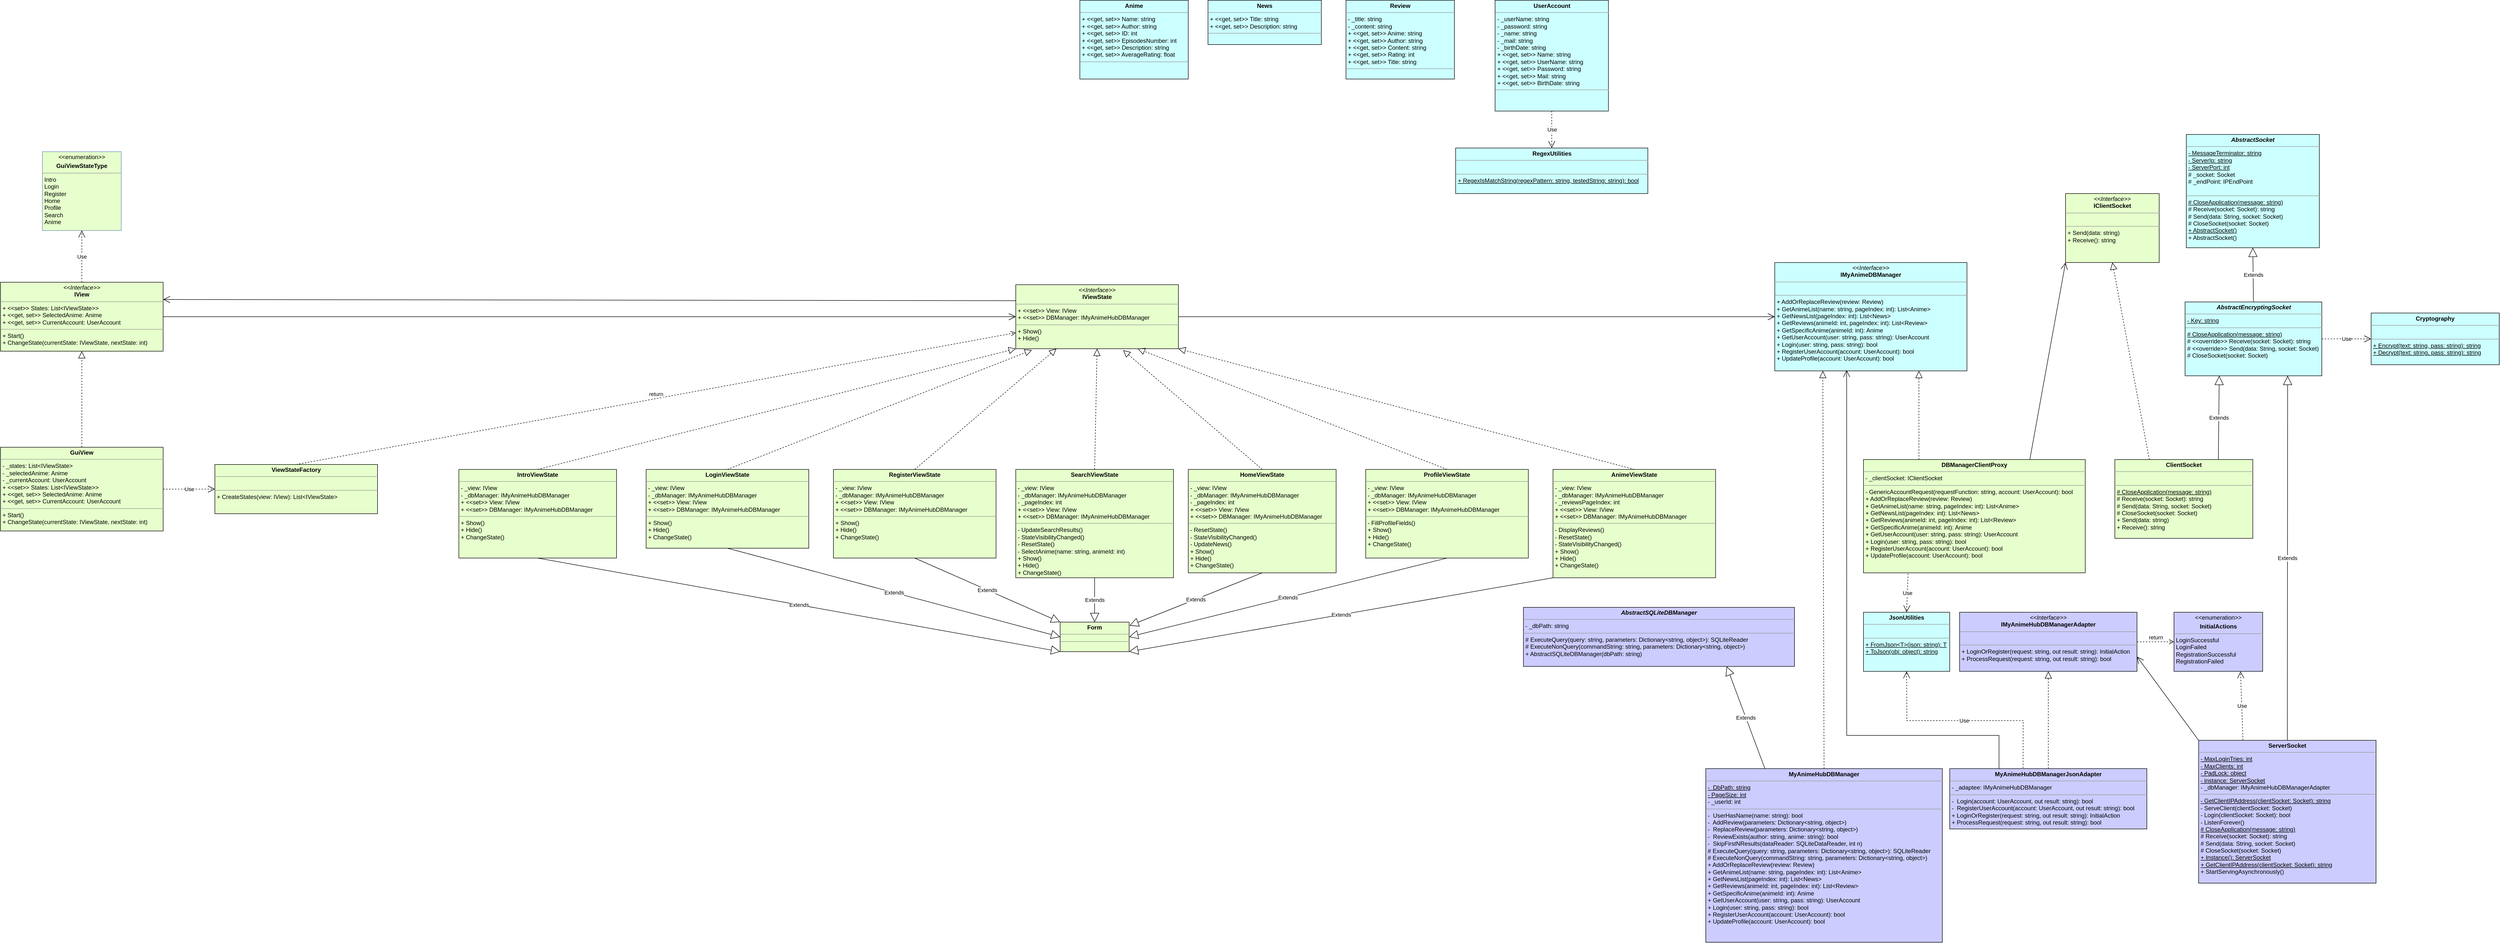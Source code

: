 <mxfile version="17.4.2" type="device"><diagram id="0KtOzIAcRIvliJiQX2CH" name="Page-1"><mxGraphModel dx="-211" dy="1018" grid="1" gridSize="10" guides="1" tooltips="1" connect="1" arrows="1" fold="1" page="0" pageScale="1" pageWidth="850" pageHeight="1100" math="0" shadow="0"><root><mxCell id="0"/><mxCell id="1" parent="0"/><mxCell id="yW5rrzh40Hbq1VU-W6Wi-1" value="&lt;p style=&quot;margin: 0px ; margin-top: 4px ; text-align: center&quot;&gt;&lt;b&gt;&lt;i&gt;AbstractSocket&lt;/i&gt;&lt;/b&gt;&lt;/p&gt;&lt;hr size=&quot;1&quot;&gt;&lt;p style=&quot;margin: 0px ; margin-left: 4px&quot;&gt;&lt;u&gt;- MessageTerminator: string&lt;/u&gt;&lt;/p&gt;&lt;p style=&quot;margin: 0px ; margin-left: 4px&quot;&gt;&lt;u&gt;- ServerIp: string&lt;/u&gt;&lt;/p&gt;&lt;p style=&quot;margin: 0px ; margin-left: 4px&quot;&gt;&lt;u&gt;- ServerPort: int&lt;/u&gt;&lt;/p&gt;&lt;p style=&quot;margin: 0px ; margin-left: 4px&quot;&gt;# _socket: Socket&lt;/p&gt;&lt;p style=&quot;margin: 0px ; margin-left: 4px&quot;&gt;# _endPoint: IPEndPoint&lt;/p&gt;&lt;p style=&quot;margin: 0px ; margin-left: 4px&quot;&gt;&lt;br&gt;&lt;/p&gt;&lt;hr size=&quot;1&quot;&gt;&lt;p style=&quot;margin: 0px ; margin-left: 4px&quot;&gt;&lt;u&gt;# CloseApplication(message: string)&lt;/u&gt;&lt;br&gt;&lt;/p&gt;&lt;p style=&quot;margin: 0px ; margin-left: 4px&quot;&gt;# Receive(socket: Socket): string&lt;/p&gt;&lt;p style=&quot;margin: 0px ; margin-left: 4px&quot;&gt;# Send(data: String, socket: Socket)&lt;/p&gt;&lt;p style=&quot;margin: 0px ; margin-left: 4px&quot;&gt;# CloseSocket(socket: Socket)&lt;/p&gt;&lt;p style=&quot;margin: 0px ; margin-left: 4px&quot;&gt;&lt;u&gt;+ AbstractSocket()&lt;/u&gt;&lt;u&gt;&lt;br&gt;&lt;/u&gt;&lt;/p&gt;&lt;p style=&quot;margin: 0px ; margin-left: 4px&quot;&gt;+ AbstractSocket()&lt;/p&gt;&lt;p style=&quot;margin: 0px ; margin-left: 4px&quot;&gt;&lt;br&gt;&lt;/p&gt;&lt;p style=&quot;margin: 0px ; margin-left: 4px&quot;&gt;&lt;u&gt;&lt;br&gt;&lt;/u&gt;&lt;/p&gt;" style="verticalAlign=top;align=left;overflow=fill;fontSize=12;fontFamily=Helvetica;html=1;fillColor=#CCFFFF;" parent="1" vertex="1"><mxGeometry x="5715" y="-40" width="270" height="230" as="geometry"/></mxCell><mxCell id="yW5rrzh40Hbq1VU-W6Wi-2" value="&lt;p style=&quot;margin: 0px ; margin-top: 4px ; text-align: center&quot;&gt;&lt;b&gt;ClientSocket&lt;/b&gt;&lt;/p&gt;&lt;hr size=&quot;1&quot;&gt;&lt;p style=&quot;margin: 0px ; margin-left: 4px&quot;&gt;&lt;br&gt;&lt;/p&gt;&lt;hr size=&quot;1&quot;&gt;&lt;p style=&quot;margin: 0px 0px 0px 4px&quot;&gt;&lt;u&gt;# CloseApplication(message: string)&lt;/u&gt;&lt;br&gt;&lt;/p&gt;&lt;p style=&quot;margin: 0px 0px 0px 4px&quot;&gt;# Receive(socket: Socket): string&lt;/p&gt;&lt;p style=&quot;margin: 0px 0px 0px 4px&quot;&gt;# Send(data: String, socket: Socket)&lt;/p&gt;&lt;p style=&quot;margin: 0px 0px 0px 4px&quot;&gt;# CloseSocket(socket: Socket)&lt;/p&gt;&lt;p style=&quot;margin: 0px ; margin-left: 4px&quot;&gt;&lt;span&gt;+ Send(data: string)&lt;/span&gt;&lt;br&gt;&lt;/p&gt;&lt;p style=&quot;margin: 0px ; margin-left: 4px&quot;&gt;+ Receive(): string&lt;/p&gt;" style="verticalAlign=top;align=left;overflow=fill;fontSize=12;fontFamily=Helvetica;html=1;fillColor=#E6FFCC;" parent="1" vertex="1"><mxGeometry x="5570" y="620" width="280" height="160" as="geometry"/></mxCell><mxCell id="yW5rrzh40Hbq1VU-W6Wi-3" value="Extends" style="endArrow=block;endSize=16;endFill=0;html=1;rounded=0;exitX=0.75;exitY=0;exitDx=0;exitDy=0;entryX=0.25;entryY=1;entryDx=0;entryDy=0;" parent="1" source="yW5rrzh40Hbq1VU-W6Wi-2" target="yW5rrzh40Hbq1VU-W6Wi-44" edge="1"><mxGeometry width="160" relative="1" as="geometry"><mxPoint x="5120" y="280" as="sourcePoint"/><mxPoint x="5100" y="660" as="targetPoint"/></mxGeometry></mxCell><mxCell id="yW5rrzh40Hbq1VU-W6Wi-4" value="&lt;p style=&quot;margin: 0px ; margin-top: 4px ; text-align: center&quot;&gt;&lt;i&gt;&amp;lt;&amp;lt;Interface&amp;gt;&amp;gt;&lt;/i&gt;&lt;br&gt;&lt;b&gt;IClientSocket&lt;/b&gt;&lt;/p&gt;&lt;hr size=&quot;1&quot;&gt;&lt;p style=&quot;margin: 0px ; margin-left: 4px&quot;&gt;&lt;br&gt;&lt;/p&gt;&lt;hr size=&quot;1&quot;&gt;&lt;p style=&quot;margin: 0px 0px 0px 4px&quot;&gt;+ Send(data: string)&lt;/p&gt;&lt;p style=&quot;margin: 0px 0px 0px 4px&quot;&gt;+ Receive(): string&lt;/p&gt;" style="verticalAlign=top;align=left;overflow=fill;fontSize=12;fontFamily=Helvetica;html=1;fillColor=#E6FFCC;" parent="1" vertex="1"><mxGeometry x="5470" y="80" width="190" height="140" as="geometry"/></mxCell><mxCell id="yW5rrzh40Hbq1VU-W6Wi-5" value="" style="endArrow=block;dashed=1;endFill=0;endSize=12;html=1;rounded=0;entryX=0.5;entryY=1;entryDx=0;entryDy=0;exitX=0.25;exitY=0;exitDx=0;exitDy=0;" parent="1" source="yW5rrzh40Hbq1VU-W6Wi-2" target="yW5rrzh40Hbq1VU-W6Wi-4" edge="1"><mxGeometry width="160" relative="1" as="geometry"><mxPoint x="5120" y="280" as="sourcePoint"/><mxPoint x="5280" y="280" as="targetPoint"/></mxGeometry></mxCell><mxCell id="yW5rrzh40Hbq1VU-W6Wi-7" value="&lt;p style=&quot;margin: 0px ; margin-top: 4px ; text-align: center&quot;&gt;&lt;i&gt;&amp;lt;&amp;lt;Interface&amp;gt;&amp;gt;&lt;/i&gt;&lt;br&gt;&lt;b&gt;IView&lt;/b&gt;&lt;/p&gt;&lt;hr size=&quot;1&quot;&gt;&lt;p style=&quot;margin: 0px ; margin-left: 4px&quot;&gt;+ &amp;lt;&amp;lt;set&amp;gt;&amp;gt; States: List&amp;lt;IViewState&amp;gt;&amp;gt;&lt;/p&gt;&lt;p style=&quot;margin: 0px ; margin-left: 4px&quot;&gt;+ &amp;lt;&amp;lt;get, set&amp;gt;&amp;gt; SelectedAnime: Anime&lt;/p&gt;&lt;p style=&quot;margin: 0px ; margin-left: 4px&quot;&gt;+ &amp;lt;&amp;lt;get, set&amp;gt;&amp;gt; CurrentAccount: UserAccount&lt;/p&gt;&lt;hr size=&quot;1&quot;&gt;&lt;p style=&quot;margin: 0px 0px 0px 4px&quot;&gt;+ Start()&lt;br&gt;&lt;/p&gt;&lt;p style=&quot;margin: 0px 0px 0px 4px&quot;&gt;+ ChangeState(currentState: IViewState, nextState: int)&lt;/p&gt;" style="verticalAlign=top;align=left;overflow=fill;fontSize=12;fontFamily=Helvetica;html=1;fillColor=#E6FFCC;" parent="1" vertex="1"><mxGeometry x="1280" y="260" width="330" height="140" as="geometry"/></mxCell><mxCell id="yW5rrzh40Hbq1VU-W6Wi-9" value="&lt;p style=&quot;margin: 0px ; margin-top: 4px ; text-align: center&quot;&gt;&lt;i&gt;&amp;lt;&amp;lt;Interface&amp;gt;&amp;gt;&lt;/i&gt;&lt;br&gt;&lt;b&gt;IViewState&lt;/b&gt;&lt;/p&gt;&lt;hr size=&quot;1&quot;&gt;&lt;p style=&quot;margin: 0px ; margin-left: 4px&quot;&gt;+ &amp;lt;&amp;lt;set&amp;gt;&amp;gt; View: IView&lt;/p&gt;&lt;p style=&quot;margin: 0px ; margin-left: 4px&quot;&gt;+ &amp;lt;&amp;lt;set&amp;gt;&amp;gt; DBManager: IMyAnimeHubDBManager&lt;/p&gt;&lt;hr size=&quot;1&quot;&gt;&lt;p style=&quot;margin: 0px 0px 0px 4px&quot;&gt;+ Show()&lt;/p&gt;&lt;p style=&quot;margin: 0px 0px 0px 4px&quot;&gt;+ Hide()&lt;/p&gt;" style="verticalAlign=top;align=left;overflow=fill;fontSize=12;fontFamily=Helvetica;html=1;fillColor=#E6FFCC;" parent="1" vertex="1"><mxGeometry x="3340" y="265" width="330" height="130" as="geometry"/></mxCell><mxCell id="yW5rrzh40Hbq1VU-W6Wi-10" value="&lt;p style=&quot;margin: 0px ; margin-top: 4px ; text-align: center&quot;&gt;&lt;b&gt;GuiView&lt;/b&gt;&lt;/p&gt;&lt;hr size=&quot;1&quot;&gt;&lt;p style=&quot;margin: 0px ; margin-left: 4px&quot;&gt;- _states: List&amp;lt;IViewState&amp;gt;&lt;/p&gt;&lt;p style=&quot;margin: 0px ; margin-left: 4px&quot;&gt;- _selectedAnime: Anime&lt;/p&gt;&lt;p style=&quot;margin: 0px ; margin-left: 4px&quot;&gt;- _currentAccount: UserAccount&lt;/p&gt;&lt;p style=&quot;margin: 0px 0px 0px 4px&quot;&gt;+ &amp;lt;&amp;lt;set&amp;gt;&amp;gt; States: List&amp;lt;IViewState&amp;gt;&amp;gt;&lt;/p&gt;&lt;p style=&quot;margin: 0px 0px 0px 4px&quot;&gt;+ &amp;lt;&amp;lt;get, set&amp;gt;&amp;gt; SelectedAnime: Anime&lt;/p&gt;&lt;p style=&quot;margin: 0px 0px 0px 4px&quot;&gt;+ &amp;lt;&amp;lt;get, set&amp;gt;&amp;gt; CurrentAccount: UserAccount&lt;/p&gt;&lt;hr size=&quot;1&quot;&gt;&lt;p style=&quot;margin: 0px ; margin-left: 4px&quot;&gt;+ Start()&lt;/p&gt;&lt;p style=&quot;margin: 0px ; margin-left: 4px&quot;&gt;+ ChangeState(currentState: IViewState, nextState: int)&lt;br&gt;&lt;/p&gt;&lt;p style=&quot;margin: 0px ; margin-left: 4px&quot;&gt;&lt;br&gt;&lt;/p&gt;" style="verticalAlign=top;align=left;overflow=fill;fontSize=12;fontFamily=Helvetica;html=1;strokeColor=default;fillColor=#E6FFCC;" parent="1" vertex="1"><mxGeometry x="1280" y="595" width="330" height="170" as="geometry"/></mxCell><mxCell id="yW5rrzh40Hbq1VU-W6Wi-12" value="" style="endArrow=open;endFill=1;endSize=12;html=1;rounded=0;entryX=0;entryY=0.5;entryDx=0;entryDy=0;exitX=1;exitY=0.5;exitDx=0;exitDy=0;" parent="1" source="yW5rrzh40Hbq1VU-W6Wi-7" target="yW5rrzh40Hbq1VU-W6Wi-9" edge="1"><mxGeometry width="160" relative="1" as="geometry"><mxPoint x="1450" y="540" as="sourcePoint"/><mxPoint x="1610" y="540" as="targetPoint"/></mxGeometry></mxCell><mxCell id="yW5rrzh40Hbq1VU-W6Wi-14" value="" style="endArrow=block;dashed=1;endFill=0;endSize=12;html=1;rounded=0;entryX=0.5;entryY=1;entryDx=0;entryDy=0;exitX=0.5;exitY=0;exitDx=0;exitDy=0;" parent="1" source="yW5rrzh40Hbq1VU-W6Wi-10" target="yW5rrzh40Hbq1VU-W6Wi-7" edge="1"><mxGeometry width="160" relative="1" as="geometry"><mxPoint x="1450" y="540" as="sourcePoint"/><mxPoint x="1610" y="540" as="targetPoint"/></mxGeometry></mxCell><mxCell id="yW5rrzh40Hbq1VU-W6Wi-15" value="&lt;p style=&quot;margin: 0px ; margin-top: 4px ; text-align: center&quot;&gt;&lt;b&gt;ViewStateFactory&lt;/b&gt;&lt;/p&gt;&lt;hr size=&quot;1&quot;&gt;&lt;p style=&quot;margin: 0px ; margin-left: 4px&quot;&gt;&lt;br&gt;&lt;/p&gt;&lt;hr size=&quot;1&quot;&gt;&lt;p style=&quot;margin: 0px ; margin-left: 4px&quot;&gt;+ CreateStates(view: IView): List&amp;lt;IViewState&amp;gt;&lt;/p&gt;&lt;p style=&quot;margin: 0px ; margin-left: 4px&quot;&gt;&lt;br&gt;&lt;/p&gt;" style="verticalAlign=top;align=left;overflow=fill;fontSize=12;fontFamily=Helvetica;html=1;strokeColor=default;fillColor=#E6FFCC;" parent="1" vertex="1"><mxGeometry x="1715" y="630" width="330" height="100" as="geometry"/></mxCell><mxCell id="yW5rrzh40Hbq1VU-W6Wi-16" value="Use" style="endArrow=open;endSize=12;dashed=1;html=1;rounded=0;exitX=1;exitY=0.5;exitDx=0;exitDy=0;entryX=0;entryY=0.5;entryDx=0;entryDy=0;strokeColor=default;" parent="1" source="yW5rrzh40Hbq1VU-W6Wi-10" target="yW5rrzh40Hbq1VU-W6Wi-15" edge="1"><mxGeometry width="160" relative="1" as="geometry"><mxPoint x="1810" y="540" as="sourcePoint"/><mxPoint x="1970" y="540" as="targetPoint"/></mxGeometry></mxCell><mxCell id="yW5rrzh40Hbq1VU-W6Wi-17" value="return" style="html=1;verticalAlign=bottom;endArrow=open;dashed=1;endSize=8;entryX=0;entryY=0.75;entryDx=0;entryDy=0;exitX=0.5;exitY=0;exitDx=0;exitDy=0;rounded=0;" parent="1" source="yW5rrzh40Hbq1VU-W6Wi-15" target="yW5rrzh40Hbq1VU-W6Wi-9" edge="1"><mxGeometry relative="1" as="geometry"><mxPoint x="1930" y="540" as="sourcePoint"/><mxPoint x="1850" y="540" as="targetPoint"/></mxGeometry></mxCell><mxCell id="yW5rrzh40Hbq1VU-W6Wi-18" value="" style="endArrow=open;endFill=1;endSize=12;html=1;rounded=0;entryX=1;entryY=0.25;entryDx=0;entryDy=0;exitX=0;exitY=0.25;exitDx=0;exitDy=0;" parent="1" source="yW5rrzh40Hbq1VU-W6Wi-9" target="yW5rrzh40Hbq1VU-W6Wi-7" edge="1"><mxGeometry width="160" relative="1" as="geometry"><mxPoint x="1810" y="540" as="sourcePoint"/><mxPoint x="1970" y="540" as="targetPoint"/></mxGeometry></mxCell><mxCell id="yW5rrzh40Hbq1VU-W6Wi-19" value="&lt;p style=&quot;margin: 0px ; margin-top: 4px ; text-align: center&quot;&gt;&lt;b&gt;HomeViewState&lt;/b&gt;&lt;/p&gt;&lt;hr size=&quot;1&quot;&gt;&lt;p style=&quot;margin: 0px 0px 0px 4px&quot;&gt;- _view: IView&lt;/p&gt;&lt;p style=&quot;margin: 0px 0px 0px 4px&quot;&gt;- _dbManager: IMyAnimeHubDBManager&lt;/p&gt;&lt;p style=&quot;margin: 0px 0px 0px 4px&quot;&gt;- _pageIndex: int&lt;/p&gt;&lt;p style=&quot;margin: 0px 0px 0px 4px&quot;&gt;+ &amp;lt;&amp;lt;set&amp;gt;&amp;gt; View: IView&lt;/p&gt;&lt;p style=&quot;margin: 0px 0px 0px 4px&quot;&gt;+ &amp;lt;&amp;lt;set&amp;gt;&amp;gt; DBManager: IMyAnimeHubDBManager&lt;/p&gt;&lt;hr size=&quot;1&quot;&gt;&lt;p style=&quot;margin: 0px 0px 0px 4px&quot;&gt;- ResetState()&lt;/p&gt;&lt;p style=&quot;margin: 0px 0px 0px 4px&quot;&gt;- StateVisibilityChanged()&lt;/p&gt;&lt;p style=&quot;margin: 0px 0px 0px 4px&quot;&gt;- UpdateNews()&lt;/p&gt;&lt;p style=&quot;margin: 0px 0px 0px 4px&quot;&gt;&lt;span&gt;+ Show()&lt;/span&gt;&lt;br&gt;&lt;/p&gt;&lt;p style=&quot;margin: 0px 0px 0px 4px&quot;&gt;+ Hide()&lt;/p&gt;&lt;p style=&quot;margin: 0px 0px 0px 4px&quot;&gt;+ ChangeState()&lt;br&gt;&lt;/p&gt;&lt;p style=&quot;margin: 0px ; margin-left: 4px&quot;&gt;&lt;br&gt;&lt;/p&gt;" style="verticalAlign=top;align=left;overflow=fill;fontSize=12;fontFamily=Helvetica;html=1;strokeColor=default;fillColor=#E6FFCC;" parent="1" vertex="1"><mxGeometry x="3690" y="640" width="300" height="210" as="geometry"/></mxCell><mxCell id="yW5rrzh40Hbq1VU-W6Wi-20" value="&lt;p style=&quot;margin: 0px ; margin-top: 4px ; text-align: center&quot;&gt;&lt;b&gt;IntroViewState&lt;/b&gt;&lt;/p&gt;&lt;hr size=&quot;1&quot;&gt;&lt;p style=&quot;margin: 0px 0px 0px 4px&quot;&gt;- _view: IView&lt;/p&gt;&lt;p style=&quot;margin: 0px 0px 0px 4px&quot;&gt;- _dbManager: IMyAnimeHubDBManager&lt;/p&gt;&lt;p style=&quot;margin: 0px 0px 0px 4px&quot;&gt;+ &amp;lt;&amp;lt;set&amp;gt;&amp;gt; View: IView&lt;/p&gt;&lt;p style=&quot;margin: 0px 0px 0px 4px&quot;&gt;+ &amp;lt;&amp;lt;set&amp;gt;&amp;gt; DBManager: IMyAnimeHubDBManager&lt;/p&gt;&lt;hr size=&quot;1&quot;&gt;&lt;p style=&quot;margin: 0px 0px 0px 4px&quot;&gt;+ Show()&lt;/p&gt;&lt;p style=&quot;margin: 0px 0px 0px 4px&quot;&gt;+ Hide()&lt;/p&gt;&lt;p style=&quot;margin: 0px ; margin-left: 4px&quot;&gt;+ ChangeState()&lt;br&gt;&lt;/p&gt;" style="verticalAlign=top;align=left;overflow=fill;fontSize=12;fontFamily=Helvetica;html=1;strokeColor=default;fillColor=#E6FFCC;" parent="1" vertex="1"><mxGeometry x="2210" y="640" width="320" height="180" as="geometry"/></mxCell><mxCell id="yW5rrzh40Hbq1VU-W6Wi-21" value="&lt;p style=&quot;margin: 0px ; margin-top: 4px ; text-align: center&quot;&gt;&lt;b&gt;LoginViewState&lt;/b&gt;&lt;/p&gt;&lt;hr size=&quot;1&quot;&gt;&lt;p style=&quot;margin: 0px 0px 0px 4px&quot;&gt;- _view: IView&lt;/p&gt;&lt;p style=&quot;margin: 0px 0px 0px 4px&quot;&gt;- _dbManager: IMyAnimeHubDBManager&lt;/p&gt;&lt;p style=&quot;margin: 0px 0px 0px 4px&quot;&gt;+ &amp;lt;&amp;lt;set&amp;gt;&amp;gt; View: IView&lt;/p&gt;&lt;p style=&quot;margin: 0px 0px 0px 4px&quot;&gt;+ &amp;lt;&amp;lt;set&amp;gt;&amp;gt; DBManager: IMyAnimeHubDBManager&lt;/p&gt;&lt;hr size=&quot;1&quot;&gt;&lt;p style=&quot;margin: 0px 0px 0px 4px&quot;&gt;+ Show()&lt;/p&gt;&lt;p style=&quot;margin: 0px 0px 0px 4px&quot;&gt;+ Hide()&lt;/p&gt;&lt;p style=&quot;margin: 0px 0px 0px 4px&quot;&gt;+ ChangeState()&lt;br&gt;&lt;/p&gt;&lt;p style=&quot;margin: 0px ; margin-left: 4px&quot;&gt;&lt;br&gt;&lt;/p&gt;" style="verticalAlign=top;align=left;overflow=fill;fontSize=12;fontFamily=Helvetica;html=1;strokeColor=default;fillColor=#E6FFCC;" parent="1" vertex="1"><mxGeometry x="2590" y="640" width="330" height="160" as="geometry"/></mxCell><mxCell id="yW5rrzh40Hbq1VU-W6Wi-22" value="&lt;p style=&quot;margin: 0px ; margin-top: 4px ; text-align: center&quot;&gt;&lt;b&gt;RegisterViewState&lt;/b&gt;&lt;/p&gt;&lt;hr size=&quot;1&quot;&gt;&lt;p style=&quot;margin: 0px 0px 0px 4px&quot;&gt;- _view: IView&lt;/p&gt;&lt;p style=&quot;margin: 0px 0px 0px 4px&quot;&gt;- _dbManager: IMyAnimeHubDBManager&lt;/p&gt;&lt;p style=&quot;margin: 0px 0px 0px 4px&quot;&gt;&lt;span&gt;+ &amp;lt;&amp;lt;set&amp;gt;&amp;gt; View: IView&lt;/span&gt;&lt;br&gt;&lt;/p&gt;&lt;p style=&quot;margin: 0px 0px 0px 4px&quot;&gt;+ &amp;lt;&amp;lt;set&amp;gt;&amp;gt; DBManager: IMyAnimeHubDBManager&lt;/p&gt;&lt;hr size=&quot;1&quot;&gt;&lt;p style=&quot;margin: 0px 0px 0px 4px&quot;&gt;+ Show()&lt;/p&gt;&lt;p style=&quot;margin: 0px 0px 0px 4px&quot;&gt;+ Hide()&lt;/p&gt;&lt;p style=&quot;margin: 0px ; margin-left: 4px&quot;&gt;+ ChangeState()&lt;br&gt;&lt;/p&gt;" style="verticalAlign=top;align=left;overflow=fill;fontSize=12;fontFamily=Helvetica;html=1;strokeColor=default;fillColor=#E6FFCC;" parent="1" vertex="1"><mxGeometry x="2970" y="640" width="330" height="180" as="geometry"/></mxCell><mxCell id="yW5rrzh40Hbq1VU-W6Wi-23" value="&lt;p style=&quot;margin: 0px ; margin-top: 4px ; text-align: center&quot;&gt;&lt;b&gt;ProfileViewState&lt;/b&gt;&lt;/p&gt;&lt;hr size=&quot;1&quot;&gt;&lt;p style=&quot;margin: 0px 0px 0px 4px&quot;&gt;- _view: IView&lt;/p&gt;&lt;p style=&quot;margin: 0px 0px 0px 4px&quot;&gt;- _dbManager: IMyAnimeHubDBManager&lt;/p&gt;&lt;p style=&quot;margin: 0px 0px 0px 4px&quot;&gt;+ &amp;lt;&amp;lt;set&amp;gt;&amp;gt; View: IView&lt;/p&gt;&lt;p style=&quot;margin: 0px 0px 0px 4px&quot;&gt;+ &amp;lt;&amp;lt;set&amp;gt;&amp;gt; DBManager: IMyAnimeHubDBManager&lt;/p&gt;&lt;hr size=&quot;1&quot;&gt;&lt;p style=&quot;margin: 0px 0px 0px 4px&quot;&gt;- FillProfileFields()&lt;/p&gt;&lt;p style=&quot;margin: 0px 0px 0px 4px&quot;&gt;+ Show()&lt;/p&gt;&lt;p style=&quot;margin: 0px 0px 0px 4px&quot;&gt;+ Hide()&lt;/p&gt;&lt;p style=&quot;margin: 0px ; margin-left: 4px&quot;&gt;+ ChangeState()&lt;br&gt;&lt;/p&gt;" style="verticalAlign=top;align=left;overflow=fill;fontSize=12;fontFamily=Helvetica;html=1;strokeColor=default;fillColor=#E6FFCC;" parent="1" vertex="1"><mxGeometry x="4050" y="640" width="330" height="180" as="geometry"/></mxCell><mxCell id="yW5rrzh40Hbq1VU-W6Wi-27" value="" style="endArrow=block;dashed=1;endFill=0;endSize=12;html=1;rounded=0;entryX=0.25;entryY=1;entryDx=0;entryDy=0;exitX=0.5;exitY=0;exitDx=0;exitDy=0;" parent="1" source="yW5rrzh40Hbq1VU-W6Wi-22" target="yW5rrzh40Hbq1VU-W6Wi-9" edge="1"><mxGeometry width="160" relative="1" as="geometry"><mxPoint x="2810" y="530" as="sourcePoint"/><mxPoint x="2970" y="530" as="targetPoint"/></mxGeometry></mxCell><mxCell id="yW5rrzh40Hbq1VU-W6Wi-31" value="" style="endArrow=block;dashed=1;endFill=0;endSize=12;html=1;rounded=0;entryX=0;entryY=1;entryDx=0;entryDy=0;exitX=0.5;exitY=0;exitDx=0;exitDy=0;" parent="1" source="yW5rrzh40Hbq1VU-W6Wi-20" target="yW5rrzh40Hbq1VU-W6Wi-9" edge="1"><mxGeometry width="160" relative="1" as="geometry"><mxPoint x="2710" y="510" as="sourcePoint"/><mxPoint x="2870" y="510" as="targetPoint"/></mxGeometry></mxCell><mxCell id="yW5rrzh40Hbq1VU-W6Wi-32" value="" style="endArrow=block;dashed=1;endFill=0;endSize=12;html=1;rounded=0;exitX=0.5;exitY=0;exitDx=0;exitDy=0;entryX=0.099;entryY=1.021;entryDx=0;entryDy=0;entryPerimeter=0;sketch=0;" parent="1" source="yW5rrzh40Hbq1VU-W6Wi-21" target="yW5rrzh40Hbq1VU-W6Wi-9" edge="1"><mxGeometry width="160" relative="1" as="geometry"><mxPoint x="2710" y="510" as="sourcePoint"/><mxPoint x="3040" y="540" as="targetPoint"/></mxGeometry></mxCell><mxCell id="yW5rrzh40Hbq1VU-W6Wi-33" value="" style="endArrow=block;dashed=1;endFill=0;endSize=12;html=1;rounded=0;exitX=0.5;exitY=0;exitDx=0;exitDy=0;entryX=0.66;entryY=1.022;entryDx=0;entryDy=0;entryPerimeter=0;" parent="1" source="yW5rrzh40Hbq1VU-W6Wi-19" target="yW5rrzh40Hbq1VU-W6Wi-9" edge="1"><mxGeometry width="160" relative="1" as="geometry"><mxPoint x="3240" y="470" as="sourcePoint"/><mxPoint x="3720" y="440" as="targetPoint"/></mxGeometry></mxCell><mxCell id="yW5rrzh40Hbq1VU-W6Wi-34" value="" style="endArrow=block;dashed=1;endFill=0;endSize=12;html=1;rounded=0;exitX=0.5;exitY=0;exitDx=0;exitDy=0;entryX=0.75;entryY=1;entryDx=0;entryDy=0;" parent="1" source="yW5rrzh40Hbq1VU-W6Wi-23" target="yW5rrzh40Hbq1VU-W6Wi-9" edge="1"><mxGeometry width="160" relative="1" as="geometry"><mxPoint x="3885" y="570" as="sourcePoint"/><mxPoint x="3890" y="420" as="targetPoint"/></mxGeometry></mxCell><mxCell id="yW5rrzh40Hbq1VU-W6Wi-35" value="&lt;p style=&quot;margin: 0px ; margin-top: 4px ; text-align: center&quot;&gt;&lt;b&gt;SearchViewState&lt;/b&gt;&lt;/p&gt;&lt;hr size=&quot;1&quot;&gt;&lt;p style=&quot;margin: 0px 0px 0px 4px&quot;&gt;- _view: IView&lt;/p&gt;&lt;p style=&quot;margin: 0px 0px 0px 4px&quot;&gt;- _dbManager: IMyAnimeHubDBManager&lt;/p&gt;&lt;p style=&quot;margin: 0px 0px 0px 4px&quot;&gt;- _pageIndex: int&lt;/p&gt;&lt;p style=&quot;margin: 0px 0px 0px 4px&quot;&gt;+ &amp;lt;&amp;lt;set&amp;gt;&amp;gt; View: IView&lt;/p&gt;&lt;p style=&quot;margin: 0px 0px 0px 4px&quot;&gt;+ &amp;lt;&amp;lt;set&amp;gt;&amp;gt; DBManager: IMyAnimeHubDBManager&lt;/p&gt;&lt;hr size=&quot;1&quot;&gt;&lt;p style=&quot;margin: 0px 0px 0px 4px&quot;&gt;- UpdateSearchResults()&lt;/p&gt;&lt;p style=&quot;margin: 0px 0px 0px 4px&quot;&gt;- StateVisibilityChanged()&lt;/p&gt;&lt;p style=&quot;margin: 0px 0px 0px 4px&quot;&gt;- ResetState()&lt;/p&gt;&lt;p style=&quot;margin: 0px 0px 0px 4px&quot;&gt;- SelectAnime(name: string, animeId: int)&lt;/p&gt;&lt;p style=&quot;margin: 0px 0px 0px 4px&quot;&gt;+ Show()&lt;/p&gt;&lt;p style=&quot;margin: 0px 0px 0px 4px&quot;&gt;+ Hide()&lt;/p&gt;&lt;p style=&quot;margin: 0px 0px 0px 4px&quot;&gt;+ ChangeState()&lt;/p&gt;&lt;p style=&quot;margin: 0px ; margin-left: 4px&quot;&gt;&lt;br&gt;&lt;/p&gt;" style="verticalAlign=top;align=left;overflow=fill;fontSize=12;fontFamily=Helvetica;html=1;strokeColor=default;fillColor=#E6FFCC;" parent="1" vertex="1"><mxGeometry x="3340" y="640" width="320" height="220" as="geometry"/></mxCell><mxCell id="yW5rrzh40Hbq1VU-W6Wi-36" value="&lt;p style=&quot;margin: 0px ; margin-top: 4px ; text-align: center&quot;&gt;&lt;b&gt;AnimeViewState&lt;/b&gt;&lt;/p&gt;&lt;hr size=&quot;1&quot;&gt;&lt;p style=&quot;margin: 0px ; margin-left: 4px&quot;&gt;- _view: IView&lt;/p&gt;&lt;p style=&quot;margin: 0px ; margin-left: 4px&quot;&gt;- _dbManager: IMyAnimeHubDBManager&lt;/p&gt;&lt;p style=&quot;margin: 0px ; margin-left: 4px&quot;&gt;- _reviewsPageIndex: int&lt;/p&gt;&lt;p style=&quot;margin: 0px 0px 0px 4px&quot;&gt;+ &amp;lt;&amp;lt;set&amp;gt;&amp;gt; View: IView&lt;/p&gt;&lt;p style=&quot;margin: 0px 0px 0px 4px&quot;&gt;+ &amp;lt;&amp;lt;set&amp;gt;&amp;gt; DBManager: IMyAnimeHubDBManager&lt;/p&gt;&lt;hr size=&quot;1&quot;&gt;&lt;p style=&quot;margin: 0px 0px 0px 4px&quot;&gt;- DisplayReviews()&lt;/p&gt;&lt;p style=&quot;margin: 0px 0px 0px 4px&quot;&gt;- ResetState()&lt;/p&gt;&lt;p style=&quot;margin: 0px 0px 0px 4px&quot;&gt;- StateVisibilityChanged()&lt;/p&gt;&lt;p style=&quot;margin: 0px 0px 0px 4px&quot;&gt;&lt;span&gt;+ Show()&lt;/span&gt;&lt;br&gt;&lt;/p&gt;&lt;p style=&quot;margin: 0px 0px 0px 4px&quot;&gt;+ Hide()&lt;/p&gt;&lt;p style=&quot;margin: 0px ; margin-left: 4px&quot;&gt;+ ChangeState()&lt;br&gt;&lt;/p&gt;" style="verticalAlign=top;align=left;overflow=fill;fontSize=12;fontFamily=Helvetica;html=1;strokeColor=default;fillColor=#E6FFCC;" parent="1" vertex="1"><mxGeometry x="4430" y="640" width="330" height="220" as="geometry"/></mxCell><mxCell id="yW5rrzh40Hbq1VU-W6Wi-37" value="" style="endArrow=block;dashed=1;endFill=0;endSize=12;html=1;rounded=0;entryX=0.5;entryY=1;entryDx=0;entryDy=0;exitX=0.5;exitY=0;exitDx=0;exitDy=0;" parent="1" source="yW5rrzh40Hbq1VU-W6Wi-35" target="yW5rrzh40Hbq1VU-W6Wi-9" edge="1"><mxGeometry width="160" relative="1" as="geometry"><mxPoint x="3895" y="650" as="sourcePoint"/><mxPoint x="3810" y="400" as="targetPoint"/></mxGeometry></mxCell><mxCell id="yW5rrzh40Hbq1VU-W6Wi-38" value="" style="endArrow=block;dashed=1;endFill=0;endSize=12;html=1;rounded=0;entryX=1;entryY=1;entryDx=0;entryDy=0;exitX=0.5;exitY=0;exitDx=0;exitDy=0;" parent="1" source="yW5rrzh40Hbq1VU-W6Wi-36" target="yW5rrzh40Hbq1VU-W6Wi-9" edge="1"><mxGeometry width="160" relative="1" as="geometry"><mxPoint x="4255" y="650" as="sourcePoint"/><mxPoint x="3841.64" y="399.16" as="targetPoint"/></mxGeometry></mxCell><mxCell id="yW5rrzh40Hbq1VU-W6Wi-39" value="&lt;p style=&quot;margin: 0px ; margin-top: 4px ; text-align: center&quot;&gt;&lt;i&gt;&amp;lt;&amp;lt;Interface&amp;gt;&amp;gt;&lt;/i&gt;&lt;br&gt;&lt;b&gt;IMyAnimeDBManager&lt;/b&gt;&lt;/p&gt;&lt;hr size=&quot;1&quot;&gt;&lt;p style=&quot;margin: 0px ; margin-left: 4px&quot;&gt;&lt;br&gt;&lt;/p&gt;&lt;hr size=&quot;1&quot;&gt;&lt;p style=&quot;margin: 0px 0px 0px 4px&quot;&gt;+ AddOrReplaceReview(review: Review)&lt;/p&gt;&lt;p style=&quot;margin: 0px 0px 0px 4px&quot;&gt;+ GetAnimeList(name: string, pageIndex: int): List&amp;lt;Anime&amp;gt;&lt;br&gt;&lt;/p&gt;&lt;p style=&quot;margin: 0px 0px 0px 4px&quot;&gt;+ GetNewsList(pageIndex: int): List&amp;lt;News&amp;gt;&lt;br&gt;&lt;/p&gt;&lt;p style=&quot;margin: 0px 0px 0px 4px&quot;&gt;+ GetReviews(animeId: int, pageIndex: int): List&amp;lt;Review&amp;gt;&lt;/p&gt;&lt;p style=&quot;margin: 0px 0px 0px 4px&quot;&gt;+ GetSpecificAnime(animeId: int): Anime&lt;/p&gt;&lt;p style=&quot;margin: 0px 0px 0px 4px&quot;&gt;+ GetUserAccount(user: string, pass: string): UserAccount&lt;/p&gt;&lt;p style=&quot;margin: 0px 0px 0px 4px&quot;&gt;+ Login(user: string, pass: string): bool&lt;br&gt;&lt;/p&gt;&lt;p style=&quot;margin: 0px 0px 0px 4px&quot;&gt;+ RegisterUserAccount(account: UserAccount): bool&lt;/p&gt;&lt;p style=&quot;margin: 0px 0px 0px 4px&quot;&gt;+ UpdateProfile(account: UserAccount): bool&lt;/p&gt;" style="verticalAlign=top;align=left;overflow=fill;fontSize=12;fontFamily=Helvetica;html=1;fillColor=#CCFFFF;" parent="1" vertex="1"><mxGeometry x="4880" y="220" width="390" height="220" as="geometry"/></mxCell><mxCell id="yW5rrzh40Hbq1VU-W6Wi-40" value="" style="endArrow=open;endFill=1;endSize=12;html=1;rounded=0;exitX=1;exitY=0.5;exitDx=0;exitDy=0;entryX=0;entryY=0.5;entryDx=0;entryDy=0;" parent="1" source="yW5rrzh40Hbq1VU-W6Wi-9" target="yW5rrzh40Hbq1VU-W6Wi-39" edge="1"><mxGeometry width="160" relative="1" as="geometry"><mxPoint x="4030" y="319.57" as="sourcePoint"/><mxPoint x="4190" y="319.57" as="targetPoint"/></mxGeometry></mxCell><mxCell id="yW5rrzh40Hbq1VU-W6Wi-42" value="&lt;p style=&quot;margin: 0px ; margin-top: 4px ; text-align: center&quot;&gt;&lt;b&gt;DBManagerClientProxy&lt;/b&gt;&lt;/p&gt;&lt;hr size=&quot;1&quot;&gt;&lt;p style=&quot;margin: 0px ; margin-left: 4px&quot;&gt;- _clientSocket: IClientSocket&lt;/p&gt;&lt;hr size=&quot;1&quot;&gt;&lt;p style=&quot;margin: 0px 0px 0px 4px&quot;&gt;- GenericAccountRequest(requestFunction: string, account: UserAccount): bool&lt;/p&gt;&lt;p style=&quot;margin: 0px 0px 0px 4px&quot;&gt;+ AddOrReplaceReview(review: Review)&lt;/p&gt;&lt;p style=&quot;margin: 0px 0px 0px 4px&quot;&gt;+ GetAnimeList(name: string, pageIndex: int): List&amp;lt;Anime&amp;gt;&lt;br&gt;&lt;/p&gt;&lt;p style=&quot;margin: 0px 0px 0px 4px&quot;&gt;+ GetNewsList(pageIndex: int): List&amp;lt;News&amp;gt;&lt;br&gt;&lt;/p&gt;&lt;p style=&quot;margin: 0px 0px 0px 4px&quot;&gt;+ GetReviews(animeId: int, pageIndex: int): List&amp;lt;Review&amp;gt;&lt;/p&gt;&lt;p style=&quot;margin: 0px 0px 0px 4px&quot;&gt;+ GetSpecificAnime(animeId: int): Anime&lt;/p&gt;&lt;p style=&quot;margin: 0px 0px 0px 4px&quot;&gt;+ GetUserAccount(user: string, pass: string): UserAccount&lt;/p&gt;&lt;p style=&quot;margin: 0px 0px 0px 4px&quot;&gt;+ Login(user: string, pass: string): bool&lt;br&gt;&lt;/p&gt;&lt;p style=&quot;margin: 0px 0px 0px 4px&quot;&gt;+ RegisterUserAccount(account: UserAccount): bool&lt;/p&gt;&lt;p style=&quot;margin: 0px 0px 0px 4px&quot;&gt;&lt;span&gt;+ UpdateProfile(account: UserAccount): bool&lt;/span&gt;&lt;br&gt;&lt;/p&gt;&lt;p style=&quot;margin: 0px 0px 0px 4px&quot;&gt;&lt;br&gt;&lt;/p&gt;" style="verticalAlign=top;align=left;overflow=fill;fontSize=12;fontFamily=Helvetica;html=1;fillColor=#E6FFCC;" parent="1" vertex="1"><mxGeometry x="5060" y="620" width="450" height="230" as="geometry"/></mxCell><mxCell id="yW5rrzh40Hbq1VU-W6Wi-43" value="" style="endArrow=block;dashed=1;endFill=0;endSize=12;html=1;rounded=0;entryX=0.75;entryY=1;entryDx=0;entryDy=0;exitX=0.25;exitY=0;exitDx=0;exitDy=0;" parent="1" source="yW5rrzh40Hbq1VU-W6Wi-42" target="yW5rrzh40Hbq1VU-W6Wi-39" edge="1"><mxGeometry width="160" relative="1" as="geometry"><mxPoint x="4880" y="530" as="sourcePoint"/><mxPoint x="5040" y="530" as="targetPoint"/></mxGeometry></mxCell><mxCell id="yW5rrzh40Hbq1VU-W6Wi-44" value="&lt;p style=&quot;margin: 0px ; margin-top: 4px ; text-align: center&quot;&gt;&lt;b&gt;&lt;i&gt;AbstractEncryptingSocket&lt;/i&gt;&lt;/b&gt;&lt;/p&gt;&lt;hr size=&quot;1&quot;&gt;&lt;p style=&quot;margin: 0px ; margin-left: 4px&quot;&gt;&lt;u&gt;- Key: string&lt;/u&gt;&lt;/p&gt;&lt;hr size=&quot;1&quot;&gt;&lt;p style=&quot;margin: 0px ; margin-left: 4px&quot;&gt;&lt;u&gt;# CloseApplication(message: string)&lt;/u&gt;&lt;br&gt;&lt;/p&gt;&lt;p style=&quot;margin: 0px ; margin-left: 4px&quot;&gt;# &amp;lt;&amp;lt;override&amp;gt;&amp;gt; Receive(socket: Socket): string&lt;/p&gt;&lt;p style=&quot;margin: 0px ; margin-left: 4px&quot;&gt;# &amp;lt;&amp;lt;override&amp;gt;&amp;gt; Send(data: String, socket: Socket)&lt;/p&gt;&lt;p style=&quot;margin: 0px ; margin-left: 4px&quot;&gt;# CloseSocket(socket: Socket)&lt;/p&gt;&lt;p style=&quot;margin: 0px ; margin-left: 4px&quot;&gt;&lt;br&gt;&lt;/p&gt;&lt;p style=&quot;margin: 0px ; margin-left: 4px&quot;&gt;&lt;u&gt;&lt;br&gt;&lt;/u&gt;&lt;/p&gt;" style="verticalAlign=top;align=left;overflow=fill;fontSize=12;fontFamily=Helvetica;html=1;fillColor=#CCFFFF;" parent="1" vertex="1"><mxGeometry x="5712.5" y="300" width="277.5" height="150" as="geometry"/></mxCell><mxCell id="yW5rrzh40Hbq1VU-W6Wi-45" value="Extends" style="endArrow=block;endSize=16;endFill=0;html=1;rounded=0;entryX=0.5;entryY=1;entryDx=0;entryDy=0;exitX=0.5;exitY=0;exitDx=0;exitDy=0;" parent="1" source="yW5rrzh40Hbq1VU-W6Wi-44" target="yW5rrzh40Hbq1VU-W6Wi-1" edge="1"><mxGeometry width="160" relative="1" as="geometry"><mxPoint x="5110" y="390" as="sourcePoint"/><mxPoint x="5270" y="390" as="targetPoint"/></mxGeometry></mxCell><mxCell id="yW5rrzh40Hbq1VU-W6Wi-47" value="" style="endArrow=open;endFill=1;endSize=12;html=1;rounded=0;entryX=0;entryY=1;entryDx=0;entryDy=0;exitX=0.75;exitY=0;exitDx=0;exitDy=0;" parent="1" source="yW5rrzh40Hbq1VU-W6Wi-42" target="yW5rrzh40Hbq1VU-W6Wi-4" edge="1"><mxGeometry width="160" relative="1" as="geometry"><mxPoint x="5240" y="550" as="sourcePoint"/><mxPoint x="5400" y="550" as="targetPoint"/></mxGeometry></mxCell><mxCell id="yW5rrzh40Hbq1VU-W6Wi-49" value="" style="endArrow=block;dashed=1;endFill=0;endSize=12;html=1;rounded=0;entryX=0.25;entryY=1;entryDx=0;entryDy=0;exitX=0.5;exitY=0;exitDx=0;exitDy=0;" parent="1" source="yW5rrzh40Hbq1VU-W6Wi-50" target="yW5rrzh40Hbq1VU-W6Wi-39" edge="1"><mxGeometry width="160" relative="1" as="geometry"><mxPoint x="4978" y="800" as="sourcePoint"/><mxPoint x="4970" y="430" as="targetPoint"/></mxGeometry></mxCell><mxCell id="yW5rrzh40Hbq1VU-W6Wi-50" value="&lt;p style=&quot;margin: 0px ; margin-top: 4px ; text-align: center&quot;&gt;&lt;b&gt;MyAnimeHubDBManager&lt;/b&gt;&lt;/p&gt;&lt;hr size=&quot;1&quot;&gt;&lt;p style=&quot;margin: 0px ; margin-left: 4px&quot;&gt;&lt;u&gt;-&amp;nbsp; DbPath: string&lt;/u&gt;&lt;/p&gt;&lt;p style=&quot;margin: 0px ; margin-left: 4px&quot;&gt;&lt;u&gt;- PageSize: int&lt;/u&gt;&lt;/p&gt;&lt;p style=&quot;margin: 0px ; margin-left: 4px&quot;&gt;- _userId: int&lt;/p&gt;&lt;hr size=&quot;1&quot;&gt;&lt;p style=&quot;margin: 0px 0px 0px 4px&quot;&gt;-&amp;nbsp; UserHasName(name: string): bool&lt;/p&gt;&lt;p style=&quot;margin: 0px 0px 0px 4px&quot;&gt;-&amp;nbsp; AddReview(parameters: Dictionary&amp;lt;string, object&amp;gt;)&lt;/p&gt;&lt;p style=&quot;margin: 0px 0px 0px 4px&quot;&gt;-&amp;nbsp; ReplaceReview(parameters: Dictionary&amp;lt;string, object&amp;gt;)&lt;/p&gt;&lt;p style=&quot;margin: 0px 0px 0px 4px&quot;&gt;-&amp;nbsp; ReviewExists(author: string, anime: string): bool&lt;/p&gt;&lt;p style=&quot;margin: 0px 0px 0px 4px&quot;&gt;-&amp;nbsp; SkipFirstNResults(dataReader: SQLiteDataReader, int n)&lt;/p&gt;&lt;p style=&quot;margin: 0px 0px 0px 4px&quot;&gt;# ExecuteQuery(query: string, parameters: Dictionary&amp;lt;string, object&amp;gt;): SQLiteReader&lt;br&gt;&lt;/p&gt;&lt;p style=&quot;margin: 0px 0px 0px 4px&quot;&gt;# ExecuteNonQuery(commandString: string, parameters: Dictionary&amp;lt;string, object&amp;gt;)&amp;nbsp;&lt;/p&gt;&lt;p style=&quot;margin: 0px 0px 0px 4px&quot;&gt;+ AddOrReplaceReview(review: Review)&lt;/p&gt;&lt;p style=&quot;margin: 0px 0px 0px 4px&quot;&gt;+ GetAnimeList(name: string, pageIndex: int): List&amp;lt;Anime&amp;gt;&lt;br&gt;&lt;/p&gt;&lt;p style=&quot;margin: 0px 0px 0px 4px&quot;&gt;+ GetNewsList(pageIndex: int): List&amp;lt;News&amp;gt;&lt;br&gt;&lt;/p&gt;&lt;p style=&quot;margin: 0px 0px 0px 4px&quot;&gt;+ GetReviews(animeId: int, pageIndex: int): List&amp;lt;Review&amp;gt;&lt;/p&gt;&lt;p style=&quot;margin: 0px 0px 0px 4px&quot;&gt;+ GetSpecificAnime(animeId: int): Anime&lt;/p&gt;&lt;p style=&quot;margin: 0px 0px 0px 4px&quot;&gt;+ GetUserAccount(user: string, pass: string): UserAccount&lt;/p&gt;&lt;p style=&quot;margin: 0px 0px 0px 4px&quot;&gt;+ Login(user: string, pass: string): bool&lt;br&gt;&lt;/p&gt;&lt;p style=&quot;margin: 0px 0px 0px 4px&quot;&gt;+ RegisterUserAccount(account: UserAccount): bool&lt;/p&gt;&lt;p style=&quot;margin: 0px 0px 0px 4px&quot;&gt;+ UpdateProfile(account: UserAccount): bool&lt;/p&gt;" style="verticalAlign=top;align=left;overflow=fill;fontSize=12;fontFamily=Helvetica;html=1;fillColor=#CCCCFF;" parent="1" vertex="1"><mxGeometry x="4740" y="1247.5" width="480" height="352.5" as="geometry"/></mxCell><mxCell id="yW5rrzh40Hbq1VU-W6Wi-51" value="&lt;p style=&quot;margin: 0px ; margin-top: 4px ; text-align: center&quot;&gt;&lt;b&gt;&lt;i&gt;AbstractSQLiteDBManager&lt;/i&gt;&lt;/b&gt;&lt;/p&gt;&lt;hr size=&quot;1&quot;&gt;&lt;p style=&quot;margin: 0px ; margin-left: 4px&quot;&gt;- _dbPath: string&lt;/p&gt;&lt;hr size=&quot;1&quot;&gt;&lt;p style=&quot;margin: 0px ; margin-left: 4px&quot;&gt;&lt;span&gt;# ExecuteQuery(query: string, parameters: Dictionary&amp;lt;string, object&amp;gt;): SQLiteReader&lt;/span&gt;&lt;br&gt;&lt;/p&gt;&lt;p style=&quot;margin: 0px ; margin-left: 4px&quot;&gt;# ExecuteNonQuery(commandString: string, parameters: Dictionary&amp;lt;string, object&amp;gt;)&amp;nbsp;&lt;/p&gt;&lt;p style=&quot;margin: 0px ; margin-left: 4px&quot;&gt;+ AbstractSQLiteDBManager(dbPath: string)&lt;/p&gt;&lt;p style=&quot;margin: 0px ; margin-left: 4px&quot;&gt;&lt;br&gt;&lt;/p&gt;&lt;p style=&quot;margin: 0px ; margin-left: 4px&quot;&gt;&lt;u&gt;&lt;br&gt;&lt;/u&gt;&lt;/p&gt;" style="verticalAlign=top;align=left;overflow=fill;fontSize=12;fontFamily=Helvetica;html=1;fillColor=#CCCCFF;" parent="1" vertex="1"><mxGeometry x="4370" y="920" width="550" height="120" as="geometry"/></mxCell><mxCell id="yW5rrzh40Hbq1VU-W6Wi-52" value="Extends" style="endArrow=block;endSize=16;endFill=0;html=1;rounded=0;entryX=0.75;entryY=1;entryDx=0;entryDy=0;exitX=0.25;exitY=0;exitDx=0;exitDy=0;" parent="1" source="yW5rrzh40Hbq1VU-W6Wi-50" target="yW5rrzh40Hbq1VU-W6Wi-51" edge="1"><mxGeometry width="160" relative="1" as="geometry"><mxPoint x="5040" y="1060" as="sourcePoint"/><mxPoint x="5200" y="1060" as="targetPoint"/></mxGeometry></mxCell><mxCell id="yW5rrzh40Hbq1VU-W6Wi-53" value="Extends" style="endArrow=block;endSize=16;endFill=0;html=1;rounded=0;exitX=0.5;exitY=0;exitDx=0;exitDy=0;entryX=0.75;entryY=1;entryDx=0;entryDy=0;" parent="1" source="yW5rrzh40Hbq1VU-W6Wi-54" target="yW5rrzh40Hbq1VU-W6Wi-44" edge="1"><mxGeometry width="160" relative="1" as="geometry"><mxPoint x="5657.5" y="640" as="sourcePoint"/><mxPoint x="5861.25" y="460" as="targetPoint"/></mxGeometry></mxCell><mxCell id="yW5rrzh40Hbq1VU-W6Wi-54" value="&lt;p style=&quot;margin: 0px ; margin-top: 4px ; text-align: center&quot;&gt;&lt;b&gt;ServerSocket&lt;/b&gt;&lt;/p&gt;&lt;hr size=&quot;1&quot;&gt;&lt;p style=&quot;margin: 0px ; margin-left: 4px&quot;&gt;&lt;u&gt;- MaxLoginTries: int&lt;/u&gt;&lt;/p&gt;&lt;p style=&quot;margin: 0px ; margin-left: 4px&quot;&gt;&lt;u&gt;- MaxClients: int&lt;/u&gt;&lt;/p&gt;&lt;p style=&quot;margin: 0px ; margin-left: 4px&quot;&gt;&lt;u&gt;- PadLock: object&lt;/u&gt;&lt;/p&gt;&lt;p style=&quot;margin: 0px ; margin-left: 4px&quot;&gt;&lt;u&gt;- instance: ServerSocket&lt;/u&gt;&lt;/p&gt;&lt;p style=&quot;margin: 0px ; margin-left: 4px&quot;&gt;- _dbManager: IMyAnimeHubDBManagerAdapter&lt;/p&gt;&lt;hr size=&quot;1&quot;&gt;&lt;p style=&quot;margin: 0px ; margin-left: 4px&quot;&gt;&lt;u&gt;- GetClientIPAddress(clientSocket: Socket): string&lt;/u&gt;&lt;/p&gt;&lt;p style=&quot;margin: 0px ; margin-left: 4px&quot;&gt;- ServeClient(clientSocket: Socket)&lt;u&gt;&lt;br&gt;&lt;/u&gt;&lt;/p&gt;&lt;p style=&quot;margin: 0px ; margin-left: 4px&quot;&gt;- Login(clientSocket: Socket): bool&lt;/p&gt;&lt;p style=&quot;margin: 0px ; margin-left: 4px&quot;&gt;- ListenForever()&lt;/p&gt;&lt;p style=&quot;margin: 0px 0px 0px 4px&quot;&gt;&lt;u&gt;# CloseApplication(message: string)&lt;/u&gt;&lt;br&gt;&lt;/p&gt;&lt;p style=&quot;margin: 0px 0px 0px 4px&quot;&gt;# Receive(socket: Socket): string&lt;/p&gt;&lt;p style=&quot;margin: 0px 0px 0px 4px&quot;&gt;# Send(data: String, socket: Socket)&lt;/p&gt;&lt;p style=&quot;margin: 0px 0px 0px 4px&quot;&gt;# CloseSocket(socket: Socket)&lt;/p&gt;&lt;p style=&quot;margin: 0px ; margin-left: 4px&quot;&gt;&lt;u&gt;+ Instance(): ServerSocket&lt;/u&gt;&lt;/p&gt;&lt;p style=&quot;margin: 0px ; margin-left: 4px&quot;&gt;&lt;u&gt;+ GetClientIPAddress(clientSocket: Socket): string&lt;/u&gt;&lt;/p&gt;&lt;p style=&quot;margin: 0px ; margin-left: 4px&quot;&gt;&lt;span&gt;+ StartServingAsynchronously()&lt;/span&gt;&lt;br&gt;&lt;/p&gt;&lt;p style=&quot;margin: 0px ; margin-left: 4px&quot;&gt;&lt;br&gt;&lt;/p&gt;" style="verticalAlign=top;align=left;overflow=fill;fontSize=12;fontFamily=Helvetica;html=1;fillColor=#CCCCFF;" parent="1" vertex="1"><mxGeometry x="5740" y="1190" width="360" height="290" as="geometry"/></mxCell><mxCell id="yW5rrzh40Hbq1VU-W6Wi-57" value="&lt;p style=&quot;margin: 0px ; margin-top: 4px ; text-align: center&quot;&gt;&lt;i&gt;&amp;lt;&amp;lt;Interface&amp;gt;&amp;gt;&lt;/i&gt;&lt;br&gt;&lt;b&gt;IMyAnimeHubDBManagerAdapter&lt;/b&gt;&lt;/p&gt;&lt;hr size=&quot;1&quot;&gt;&lt;p style=&quot;margin: 0px ; margin-left: 4px&quot;&gt;&lt;br&gt;&lt;/p&gt;&lt;hr size=&quot;1&quot;&gt;&lt;p style=&quot;margin: 0px 0px 0px 4px&quot;&gt;+ LoginOrRegister(request: string, out result: string): InitialAction&lt;br&gt;&lt;/p&gt;&lt;p style=&quot;margin: 0px 0px 0px 4px&quot;&gt;+ ProcessRequest(request: string, out result: string): bool&lt;br&gt;&lt;/p&gt;" style="verticalAlign=top;align=left;overflow=fill;fontSize=12;fontFamily=Helvetica;html=1;fillColor=#CCCCFF;" parent="1" vertex="1"><mxGeometry x="5255" y="930" width="360" height="120" as="geometry"/></mxCell><mxCell id="yW5rrzh40Hbq1VU-W6Wi-58" value="&lt;p style=&quot;margin: 0px ; margin-top: 4px ; text-align: center&quot;&gt;&lt;b&gt;MyAnimeHubDBManagerJsonAdapter&lt;/b&gt;&lt;/p&gt;&lt;hr size=&quot;1&quot;&gt;&lt;p style=&quot;margin: 0px ; margin-left: 4px&quot;&gt;- _adaptee: IMyAnimeHubDBManager&lt;/p&gt;&lt;hr size=&quot;1&quot;&gt;&lt;p style=&quot;margin: 0px 0px 0px 4px&quot;&gt;-&amp;nbsp; Login(account: UserAccount, out result: string): bool&lt;/p&gt;&lt;p style=&quot;margin: 0px 0px 0px 4px&quot;&gt;-&amp;nbsp; RegisterUserAccount(account: UserAccount, out result: string): bool&amp;nbsp;&amp;nbsp;&lt;/p&gt;&lt;p style=&quot;margin: 0px 0px 0px 4px&quot;&gt;+ LoginOrRegister(request: string, out result: string): InitialAction&lt;br&gt;&lt;/p&gt;&lt;p style=&quot;margin: 0px 0px 0px 4px&quot;&gt;+ ProcessRequest(request: string, out result: string): bool&lt;/p&gt;" style="verticalAlign=top;align=left;overflow=fill;fontSize=12;fontFamily=Helvetica;html=1;fillColor=#CCCCFF;" parent="1" vertex="1"><mxGeometry x="5235" y="1247.5" width="400" height="122.5" as="geometry"/></mxCell><mxCell id="yW5rrzh40Hbq1VU-W6Wi-59" value="" style="endArrow=open;endFill=1;endSize=12;html=1;rounded=0;exitX=0.25;exitY=0;exitDx=0;exitDy=0;entryX=0.374;entryY=0.993;entryDx=0;entryDy=0;entryPerimeter=0;" parent="1" source="yW5rrzh40Hbq1VU-W6Wi-58" target="yW5rrzh40Hbq1VU-W6Wi-39" edge="1"><mxGeometry width="160" relative="1" as="geometry"><mxPoint x="5040" y="920" as="sourcePoint"/><mxPoint x="5200" y="920" as="targetPoint"/><Array as="points"><mxPoint x="5335" y="1180"/><mxPoint x="5026" y="1180"/></Array></mxGeometry></mxCell><mxCell id="yW5rrzh40Hbq1VU-W6Wi-60" value="" style="endArrow=block;dashed=1;endFill=0;endSize=12;html=1;rounded=0;exitX=0.5;exitY=0;exitDx=0;exitDy=0;entryX=0.5;entryY=1;entryDx=0;entryDy=0;" parent="1" source="yW5rrzh40Hbq1VU-W6Wi-58" target="yW5rrzh40Hbq1VU-W6Wi-57" edge="1"><mxGeometry width="160" relative="1" as="geometry"><mxPoint x="5320" y="1090" as="sourcePoint"/><mxPoint x="5480" y="1090" as="targetPoint"/></mxGeometry></mxCell><mxCell id="yW5rrzh40Hbq1VU-W6Wi-61" value="" style="endArrow=open;endFill=1;endSize=12;html=1;rounded=0;entryX=1;entryY=0.75;entryDx=0;entryDy=0;exitX=0;exitY=0;exitDx=0;exitDy=0;" parent="1" source="yW5rrzh40Hbq1VU-W6Wi-54" target="yW5rrzh40Hbq1VU-W6Wi-57" edge="1"><mxGeometry width="160" relative="1" as="geometry"><mxPoint x="5620" y="1210" as="sourcePoint"/><mxPoint x="5780" y="1210" as="targetPoint"/></mxGeometry></mxCell><mxCell id="cjBMACHb1M0SXPkRuVDM-1" value="&lt;p style=&quot;margin: 0px ; margin-top: 4px ; text-align: center&quot;&gt;&amp;lt;&amp;lt;enumeration&amp;gt;&amp;gt;&lt;/p&gt;&lt;p style=&quot;margin: 0px ; margin-top: 4px ; text-align: center&quot;&gt;&lt;b&gt;GuiViewStateType&lt;/b&gt;&lt;/p&gt;&lt;hr size=&quot;1&quot;&gt;&lt;p style=&quot;margin: 0px ; margin-left: 4px&quot;&gt;Intro&lt;/p&gt;&lt;p style=&quot;margin: 0px ; margin-left: 4px&quot;&gt;Login&lt;/p&gt;&lt;p style=&quot;margin: 0px ; margin-left: 4px&quot;&gt;Register&lt;/p&gt;&lt;p style=&quot;margin: 0px ; margin-left: 4px&quot;&gt;Home&lt;/p&gt;&lt;p style=&quot;margin: 0px ; margin-left: 4px&quot;&gt;Profile&lt;/p&gt;&lt;p style=&quot;margin: 0px ; margin-left: 4px&quot;&gt;Search&lt;/p&gt;&lt;p style=&quot;margin: 0px ; margin-left: 4px&quot;&gt;Anime&lt;/p&gt;" style="verticalAlign=top;align=left;overflow=fill;fontSize=12;fontFamily=Helvetica;html=1;fillColor=#E6FFCC;strokeColor=#6c8ebf;gradientColor=none;gradientDirection=west;rounded=0;" parent="1" vertex="1"><mxGeometry x="1365" y="-5" width="160" height="160" as="geometry"/></mxCell><mxCell id="cjBMACHb1M0SXPkRuVDM-3" value="&lt;p style=&quot;margin: 0px ; margin-top: 4px ; text-align: center&quot;&gt;&lt;b&gt;Cryptography&lt;/b&gt;&lt;/p&gt;&lt;hr size=&quot;1&quot;&gt;&lt;p style=&quot;margin: 0px ; margin-left: 4px&quot;&gt;&lt;br&gt;&lt;/p&gt;&lt;hr size=&quot;1&quot;&gt;&lt;p style=&quot;margin: 0px ; margin-left: 4px&quot;&gt;&lt;u&gt;+ Encrypt(text: string, pass: string): string&lt;/u&gt;&lt;/p&gt;&lt;p style=&quot;margin: 0px ; margin-left: 4px&quot;&gt;&lt;u&gt;+ Decrypt(text: string, pass: string): string&lt;/u&gt;&lt;br&gt;&lt;/p&gt;" style="verticalAlign=top;align=left;overflow=fill;fontSize=12;fontFamily=Helvetica;html=1;fillColor=#CCFFFF;" parent="1" vertex="1"><mxGeometry x="6090" y="322.5" width="260" height="105" as="geometry"/></mxCell><mxCell id="cjBMACHb1M0SXPkRuVDM-6" value="&lt;p style=&quot;margin: 0px ; margin-top: 4px ; text-align: center&quot;&gt;&lt;b&gt;JsonUtilities&lt;/b&gt;&lt;/p&gt;&lt;hr size=&quot;1&quot;&gt;&lt;p style=&quot;margin: 0px ; margin-left: 4px&quot;&gt;&lt;br&gt;&lt;/p&gt;&lt;hr size=&quot;1&quot;&gt;&lt;p style=&quot;margin: 0px ; margin-left: 4px&quot;&gt;&lt;u&gt;+ FromJson&amp;lt;T&amp;gt;(json: string): T&lt;/u&gt;&lt;/p&gt;&lt;p style=&quot;margin: 0px ; margin-left: 4px&quot;&gt;&lt;u&gt;+ ToJson(obj: object): string&lt;/u&gt;&lt;br&gt;&lt;/p&gt;" style="verticalAlign=top;align=left;overflow=fill;fontSize=12;fontFamily=Helvetica;html=1;fillColor=#CCFFFF;" parent="1" vertex="1"><mxGeometry x="5060" y="930" width="175" height="120" as="geometry"/></mxCell><mxCell id="cjBMACHb1M0SXPkRuVDM-7" value="&lt;p style=&quot;margin: 0px ; margin-top: 4px ; text-align: center&quot;&gt;&lt;b&gt;RegexUtilities&lt;/b&gt;&lt;/p&gt;&lt;hr size=&quot;1&quot;&gt;&lt;p style=&quot;margin: 0px ; margin-left: 4px&quot;&gt;&lt;br&gt;&lt;/p&gt;&lt;hr size=&quot;1&quot;&gt;&lt;p style=&quot;margin: 0px ; margin-left: 4px&quot;&gt;&lt;u&gt;+ RegexIsMatchString(regexPattern: string, testedString: string): bool&lt;/u&gt;&lt;/p&gt;" style="verticalAlign=top;align=left;overflow=fill;fontSize=12;fontFamily=Helvetica;html=1;fillColor=#CCFFFF;" parent="1" vertex="1"><mxGeometry x="4232.5" y="-12.5" width="390" height="92.5" as="geometry"/></mxCell><mxCell id="cjBMACHb1M0SXPkRuVDM-8" value="&lt;p style=&quot;margin: 0px ; margin-top: 4px ; text-align: center&quot;&gt;&lt;b&gt;Anime&lt;/b&gt;&lt;/p&gt;&lt;hr size=&quot;1&quot;&gt;&lt;p style=&quot;margin: 0px ; margin-left: 4px&quot;&gt;+ &amp;lt;&amp;lt;get, set&amp;gt;&amp;gt; Name: string&lt;/p&gt;&lt;p style=&quot;margin: 0px ; margin-left: 4px&quot;&gt;+ &amp;lt;&amp;lt;get, set&amp;gt;&amp;gt; Author: string&lt;br&gt;&lt;/p&gt;&lt;p style=&quot;margin: 0px ; margin-left: 4px&quot;&gt;+ &amp;lt;&amp;lt;get, set&amp;gt;&amp;gt; ID: int&lt;br&gt;&lt;/p&gt;&lt;p style=&quot;margin: 0px ; margin-left: 4px&quot;&gt;+ &amp;lt;&amp;lt;get, set&amp;gt;&amp;gt; EpisodesNumber: int&lt;br&gt;&lt;/p&gt;&lt;p style=&quot;margin: 0px ; margin-left: 4px&quot;&gt;+ &amp;lt;&amp;lt;get, set&amp;gt;&amp;gt; Description: string&lt;br&gt;&lt;/p&gt;&lt;p style=&quot;margin: 0px ; margin-left: 4px&quot;&gt;+ &amp;lt;&amp;lt;get, set&amp;gt;&amp;gt; AverageRating: float&lt;br&gt;&lt;/p&gt;&lt;hr size=&quot;1&quot;&gt;&lt;p style=&quot;margin: 0px ; margin-left: 4px&quot;&gt;&lt;br&gt;&lt;/p&gt;" style="verticalAlign=top;align=left;overflow=fill;fontSize=12;fontFamily=Helvetica;html=1;fillColor=#CCFFFF;" parent="1" vertex="1"><mxGeometry x="3470" y="-312.5" width="220" height="160" as="geometry"/></mxCell><mxCell id="cjBMACHb1M0SXPkRuVDM-9" value="&lt;p style=&quot;margin: 0px ; margin-top: 4px ; text-align: center&quot;&gt;&lt;b&gt;News&lt;/b&gt;&lt;/p&gt;&lt;hr size=&quot;1&quot;&gt;&lt;p style=&quot;margin: 0px ; margin-left: 4px&quot;&gt;+ &amp;lt;&amp;lt;get, set&amp;gt;&amp;gt; Title: string&lt;/p&gt;&lt;p style=&quot;margin: 0px ; margin-left: 4px&quot;&gt;+ &amp;lt;&amp;lt;get, set&amp;gt;&amp;gt; Description: string&lt;/p&gt;&lt;hr size=&quot;1&quot;&gt;&lt;p style=&quot;margin: 0px ; margin-left: 4px&quot;&gt;&lt;br&gt;&lt;/p&gt;" style="verticalAlign=top;align=left;overflow=fill;fontSize=12;fontFamily=Helvetica;html=1;fillColor=#CCFFFF;" parent="1" vertex="1"><mxGeometry x="3730" y="-312.5" width="230" height="90" as="geometry"/></mxCell><mxCell id="cjBMACHb1M0SXPkRuVDM-10" value="&lt;p style=&quot;margin: 0px ; margin-top: 4px ; text-align: center&quot;&gt;&lt;b&gt;Review&lt;/b&gt;&lt;/p&gt;&lt;hr size=&quot;1&quot;&gt;&lt;p style=&quot;margin: 0px ; margin-left: 4px&quot;&gt;- _title: string&lt;/p&gt;&lt;p style=&quot;margin: 0px ; margin-left: 4px&quot;&gt;- _content: string&lt;/p&gt;&lt;p style=&quot;margin: 0px ; margin-left: 4px&quot;&gt;+ &amp;lt;&amp;lt;get, set&amp;gt;&amp;gt; Anime: string&lt;/p&gt;&lt;p style=&quot;margin: 0px ; margin-left: 4px&quot;&gt;+ &amp;lt;&amp;lt;get, set&amp;gt;&amp;gt; Author: string&lt;br&gt;&lt;/p&gt;&lt;p style=&quot;margin: 0px ; margin-left: 4px&quot;&gt;+ &amp;lt;&amp;lt;get, set&amp;gt;&amp;gt; Content: string&lt;br&gt;&lt;/p&gt;&lt;p style=&quot;margin: 0px ; margin-left: 4px&quot;&gt;+ &amp;lt;&amp;lt;get, set&amp;gt;&amp;gt; Rating: int&lt;br&gt;&lt;/p&gt;&lt;p style=&quot;margin: 0px ; margin-left: 4px&quot;&gt;+ &amp;lt;&amp;lt;get, set&amp;gt;&amp;gt; Title: string&lt;/p&gt;&lt;hr size=&quot;1&quot;&gt;&lt;p style=&quot;margin: 0px ; margin-left: 4px&quot;&gt;&lt;br&gt;&lt;/p&gt;" style="verticalAlign=top;align=left;overflow=fill;fontSize=12;fontFamily=Helvetica;html=1;fillColor=#CCFFFF;" parent="1" vertex="1"><mxGeometry x="4010" y="-312.5" width="220" height="160" as="geometry"/></mxCell><mxCell id="cjBMACHb1M0SXPkRuVDM-11" value="&lt;p style=&quot;margin: 0px ; margin-top: 4px ; text-align: center&quot;&gt;&lt;b&gt;UserAccount&lt;/b&gt;&lt;/p&gt;&lt;hr size=&quot;1&quot;&gt;&lt;p style=&quot;margin: 0px ; margin-left: 4px&quot;&gt;- _userName: string&lt;br&gt;&lt;/p&gt;&lt;p style=&quot;margin: 0px ; margin-left: 4px&quot;&gt;- _password: string&lt;br&gt;&lt;/p&gt;&lt;p style=&quot;margin: 0px ; margin-left: 4px&quot;&gt;- _name: string&lt;br&gt;&lt;/p&gt;&lt;p style=&quot;margin: 0px ; margin-left: 4px&quot;&gt;- _mail: string&lt;br&gt;&lt;/p&gt;&lt;p style=&quot;margin: 0px ; margin-left: 4px&quot;&gt;- _birthDate: string&lt;br&gt;&lt;/p&gt;&lt;p style=&quot;margin: 0px ; margin-left: 4px&quot;&gt;+ &amp;lt;&amp;lt;get, set&amp;gt;&amp;gt; Name: string&lt;/p&gt;&lt;p style=&quot;margin: 0px ; margin-left: 4px&quot;&gt;+ &amp;lt;&amp;lt;get, set&amp;gt;&amp;gt; UserName: string&lt;br&gt;&lt;/p&gt;&lt;p style=&quot;margin: 0px ; margin-left: 4px&quot;&gt;+ &amp;lt;&amp;lt;get, set&amp;gt;&amp;gt; Password: string&lt;br&gt;&lt;/p&gt;&lt;p style=&quot;margin: 0px ; margin-left: 4px&quot;&gt;+ &amp;lt;&amp;lt;get, set&amp;gt;&amp;gt; Mail: string&lt;br&gt;&lt;/p&gt;&lt;p style=&quot;margin: 0px ; margin-left: 4px&quot;&gt;+ &amp;lt;&amp;lt;get, set&amp;gt;&amp;gt; BirthDate: string&lt;/p&gt;&lt;hr size=&quot;1&quot;&gt;&lt;p style=&quot;margin: 0px ; margin-left: 4px&quot;&gt;&lt;br&gt;&lt;/p&gt;" style="verticalAlign=top;align=left;overflow=fill;fontSize=12;fontFamily=Helvetica;html=1;fillColor=#CCFFFF;" parent="1" vertex="1"><mxGeometry x="4312.5" y="-312.5" width="230" height="225" as="geometry"/></mxCell><mxCell id="cjBMACHb1M0SXPkRuVDM-12" value="&lt;p style=&quot;margin: 0px ; margin-top: 4px ; text-align: center&quot;&gt;&amp;lt;&amp;lt;enumeration&amp;gt;&amp;gt;&lt;/p&gt;&lt;p style=&quot;margin: 0px ; margin-top: 4px ; text-align: center&quot;&gt;&lt;b&gt;InitialActions&lt;/b&gt;&lt;/p&gt;&lt;hr size=&quot;1&quot;&gt;&lt;p style=&quot;margin: 0px ; margin-left: 4px&quot;&gt;&lt;/p&gt;&lt;p style=&quot;margin: 0px ; margin-left: 4px&quot;&gt;LoginSuccessful&lt;/p&gt;&lt;p style=&quot;margin: 0px ; margin-left: 4px&quot;&gt;LoginFailed&lt;/p&gt;&lt;p style=&quot;margin: 0px ; margin-left: 4px&quot;&gt;RegistrationSuccessful&lt;/p&gt;&lt;p style=&quot;margin: 0px ; margin-left: 4px&quot;&gt;RegistrationFailed&lt;/p&gt;" style="verticalAlign=top;align=left;overflow=fill;fontSize=12;fontFamily=Helvetica;html=1;fillColor=#CCCCFF;" parent="1" vertex="1"><mxGeometry x="5690" y="930" width="180" height="120" as="geometry"/></mxCell><mxCell id="cjBMACHb1M0SXPkRuVDM-13" value="&lt;p style=&quot;margin: 0px ; margin-top: 4px ; text-align: center&quot;&gt;&lt;b&gt;Form&lt;/b&gt;&lt;/p&gt;&lt;hr size=&quot;1&quot;&gt;&lt;div style=&quot;height: 2px&quot;&gt;&lt;/div&gt;&lt;hr size=&quot;1&quot;&gt;&lt;div style=&quot;height: 2px&quot;&gt;&lt;/div&gt;" style="verticalAlign=top;align=left;overflow=fill;fontSize=12;fontFamily=Helvetica;html=1;strokeColor=default;fillColor=#E6FFCC;" parent="1" vertex="1"><mxGeometry x="3430" y="950" width="140" height="60" as="geometry"/></mxCell><mxCell id="cjBMACHb1M0SXPkRuVDM-14" value="Extends" style="endArrow=block;endSize=16;endFill=0;html=1;rounded=0;exitX=0.5;exitY=1;exitDx=0;exitDy=0;entryX=0.5;entryY=0;entryDx=0;entryDy=0;" parent="1" source="yW5rrzh40Hbq1VU-W6Wi-35" target="cjBMACHb1M0SXPkRuVDM-13" edge="1"><mxGeometry width="160" relative="1" as="geometry"><mxPoint x="3830" y="990" as="sourcePoint"/><mxPoint x="3200" y="1100" as="targetPoint"/></mxGeometry></mxCell><mxCell id="cjBMACHb1M0SXPkRuVDM-15" value="Extends" style="endArrow=block;endSize=16;endFill=0;html=1;rounded=0;entryX=1;entryY=0.5;entryDx=0;entryDy=0;exitX=0.5;exitY=1;exitDx=0;exitDy=0;" parent="1" source="yW5rrzh40Hbq1VU-W6Wi-23" target="cjBMACHb1M0SXPkRuVDM-13" edge="1"><mxGeometry width="160" relative="1" as="geometry"><mxPoint x="4096.08" y="883.45" as="sourcePoint"/><mxPoint x="3700" y="1070" as="targetPoint"/></mxGeometry></mxCell><mxCell id="cjBMACHb1M0SXPkRuVDM-16" value="Extends" style="endArrow=block;endSize=16;endFill=0;html=1;rounded=0;exitX=0.5;exitY=1;exitDx=0;exitDy=0;entryX=1.006;entryY=0.12;entryDx=0;entryDy=0;entryPerimeter=0;" parent="1" source="yW5rrzh40Hbq1VU-W6Wi-19" target="cjBMACHb1M0SXPkRuVDM-13" edge="1"><mxGeometry width="160" relative="1" as="geometry"><mxPoint x="3895" y="810" as="sourcePoint"/><mxPoint x="3240" y="1090" as="targetPoint"/></mxGeometry></mxCell><mxCell id="cjBMACHb1M0SXPkRuVDM-17" value="Extends" style="endArrow=block;endSize=16;endFill=0;html=1;rounded=0;exitX=0.5;exitY=1;exitDx=0;exitDy=0;entryX=0;entryY=0;entryDx=0;entryDy=0;" parent="1" source="yW5rrzh40Hbq1VU-W6Wi-22" target="cjBMACHb1M0SXPkRuVDM-13" edge="1"><mxGeometry width="160" relative="1" as="geometry"><mxPoint x="3510" y="860" as="sourcePoint"/><mxPoint x="3265" y="1110" as="targetPoint"/></mxGeometry></mxCell><mxCell id="cjBMACHb1M0SXPkRuVDM-18" value="Extends" style="endArrow=block;endSize=16;endFill=0;html=1;rounded=0;exitX=0.5;exitY=1;exitDx=0;exitDy=0;entryX=0;entryY=0.5;entryDx=0;entryDy=0;" parent="1" source="yW5rrzh40Hbq1VU-W6Wi-21" target="cjBMACHb1M0SXPkRuVDM-13" edge="1"><mxGeometry width="160" relative="1" as="geometry"><mxPoint x="3145" y="830" as="sourcePoint"/><mxPoint x="3100" y="1100" as="targetPoint"/></mxGeometry></mxCell><mxCell id="cjBMACHb1M0SXPkRuVDM-19" value="Extends" style="endArrow=block;endSize=16;endFill=0;html=1;rounded=0;exitX=0.5;exitY=1;exitDx=0;exitDy=0;entryX=0;entryY=1;entryDx=0;entryDy=0;" parent="1" source="yW5rrzh40Hbq1VU-W6Wi-20" target="cjBMACHb1M0SXPkRuVDM-13" edge="1"><mxGeometry width="160" relative="1" as="geometry"><mxPoint x="2765" y="810" as="sourcePoint"/><mxPoint x="3110" y="1110" as="targetPoint"/></mxGeometry></mxCell><mxCell id="cjBMACHb1M0SXPkRuVDM-20" value="Extends" style="endArrow=block;endSize=16;endFill=0;html=1;rounded=0;exitX=0;exitY=1;exitDx=0;exitDy=0;entryX=1;entryY=1;entryDx=0;entryDy=0;" parent="1" source="yW5rrzh40Hbq1VU-W6Wi-36" target="cjBMACHb1M0SXPkRuVDM-13" edge="1"><mxGeometry width="160" relative="1" as="geometry"><mxPoint x="4096.08" y="883.45" as="sourcePoint"/><mxPoint x="3340" y="1140" as="targetPoint"/></mxGeometry></mxCell><mxCell id="cjBMACHb1M0SXPkRuVDM-21" value="Use" style="endArrow=open;endSize=12;dashed=1;html=1;rounded=0;sketch=0;exitX=1;exitY=0.5;exitDx=0;exitDy=0;entryX=0;entryY=0.5;entryDx=0;entryDy=0;" parent="1" source="yW5rrzh40Hbq1VU-W6Wi-44" target="cjBMACHb1M0SXPkRuVDM-3" edge="1"><mxGeometry width="160" relative="1" as="geometry"><mxPoint x="5940" y="270" as="sourcePoint"/><mxPoint x="6100" y="270" as="targetPoint"/></mxGeometry></mxCell><mxCell id="cjBMACHb1M0SXPkRuVDM-23" value="Use" style="endArrow=open;endSize=12;dashed=1;html=1;rounded=0;sketch=0;exitX=0.5;exitY=0;exitDx=0;exitDy=0;entryX=0.5;entryY=1;entryDx=0;entryDy=0;" parent="1" source="yW5rrzh40Hbq1VU-W6Wi-7" target="cjBMACHb1M0SXPkRuVDM-1" edge="1"><mxGeometry width="160" relative="1" as="geometry"><mxPoint x="1560" y="200" as="sourcePoint"/><mxPoint x="1720" y="200" as="targetPoint"/></mxGeometry></mxCell><mxCell id="cjBMACHb1M0SXPkRuVDM-24" value="Use" style="endArrow=open;endSize=12;dashed=1;html=1;rounded=0;sketch=0;exitX=0.372;exitY=-0.01;exitDx=0;exitDy=0;exitPerimeter=0;entryX=0.5;entryY=1;entryDx=0;entryDy=0;" parent="1" source="yW5rrzh40Hbq1VU-W6Wi-58" target="cjBMACHb1M0SXPkRuVDM-6" edge="1"><mxGeometry width="160" relative="1" as="geometry"><mxPoint x="5360" y="1230" as="sourcePoint"/><mxPoint x="5440" y="990" as="targetPoint"/><Array as="points"><mxPoint x="5384" y="1150"/><mxPoint x="5148" y="1150"/></Array></mxGeometry></mxCell><mxCell id="cjBMACHb1M0SXPkRuVDM-25" value="Use" style="endArrow=open;endSize=12;dashed=1;html=1;rounded=0;sketch=0;entryX=0.5;entryY=0;entryDx=0;entryDy=0;exitX=0.201;exitY=1.007;exitDx=0;exitDy=0;exitPerimeter=0;" parent="1" source="yW5rrzh40Hbq1VU-W6Wi-42" target="cjBMACHb1M0SXPkRuVDM-6" edge="1"><mxGeometry width="160" relative="1" as="geometry"><mxPoint x="5160" y="850" as="sourcePoint"/><mxPoint x="5390" y="890" as="targetPoint"/></mxGeometry></mxCell><mxCell id="cjBMACHb1M0SXPkRuVDM-26" value="Use" style="endArrow=open;endSize=12;dashed=1;html=1;rounded=0;sketch=0;exitX=0.5;exitY=1;exitDx=0;exitDy=0;entryX=0.5;entryY=0;entryDx=0;entryDy=0;" parent="1" source="cjBMACHb1M0SXPkRuVDM-11" target="cjBMACHb1M0SXPkRuVDM-7" edge="1"><mxGeometry width="160" relative="1" as="geometry"><mxPoint x="4250" y="67.5" as="sourcePoint"/><mxPoint x="4420" y="-82.5" as="targetPoint"/></mxGeometry></mxCell><mxCell id="cjBMACHb1M0SXPkRuVDM-28" value="Use" style="endArrow=open;endSize=12;dashed=1;html=1;rounded=0;sketch=0;exitX=0.25;exitY=0;exitDx=0;exitDy=0;entryX=0.75;entryY=1;entryDx=0;entryDy=0;" parent="1" source="yW5rrzh40Hbq1VU-W6Wi-54" target="cjBMACHb1M0SXPkRuVDM-12" edge="1"><mxGeometry width="160" relative="1" as="geometry"><mxPoint x="5625" y="1000" as="sourcePoint"/><mxPoint x="5700" y="1000" as="targetPoint"/></mxGeometry></mxCell><mxCell id="cjBMACHb1M0SXPkRuVDM-29" value="return" style="html=1;verticalAlign=bottom;endArrow=open;dashed=1;endSize=8;rounded=0;sketch=0;exitX=1;exitY=0.5;exitDx=0;exitDy=0;entryX=0;entryY=0.5;entryDx=0;entryDy=0;" parent="1" source="yW5rrzh40Hbq1VU-W6Wi-57" target="cjBMACHb1M0SXPkRuVDM-12" edge="1"><mxGeometry relative="1" as="geometry"><mxPoint x="5760" y="990" as="sourcePoint"/><mxPoint x="5680" y="990" as="targetPoint"/></mxGeometry></mxCell></root></mxGraphModel></diagram></mxfile>